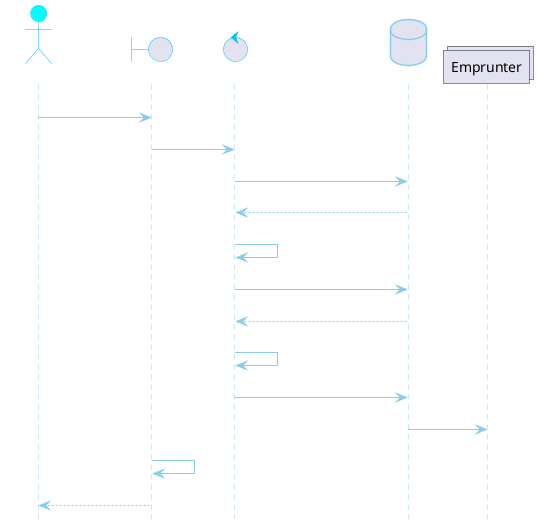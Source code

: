 @startuml
hide footbox
skinparam backgroundColor transparent
skinparam {

	ArrowColor skyblue
	ActorBorderColor DeepSkyBlue
	ActorBackgroundColor aqua
	ActorFontColor white

	BoundaryBorderColor skyblue
    BoundaryBorderColor DeepSkyBlue
    BoundaryFontColor white

    ControlBorderColor skyblue
    ControlBorderColor DeepSkyBlue
    ControlFontColor white

    DatabaseFontColor white
    DatabaseBorderColor skyblue

    AltBackgroundColor green
}

skinparam sequence {
    LifeLineBorderColor skyblue
}

actor Adherent
boundary "IHM Livre"
control Controleur
database DB
collections Emprunter

Adherent -> "IHM Livre" : <color:white> Borrow Book
"IHM Livre" -> Controleur : <color:white> Callback
Controleur -> DB : <color:white> SQL Query
DB --> Controleur : <color:white> SQL Response
Controleur -> Controleur : <color:white> Check Red List

Controleur -> DB : <color:white> SQL Query
DB --> Controleur : <color:white> SQL Response
Controleur -> Controleur : <color:white> Check Maximum Number

Controleur -> DB : <color:white> SQL Query
DB -> Emprunter : <color:white> Creation
"IHM Livre" -> "IHM Livre" : <color: white> Update

"IHM Livre" --> Adherent : <color:white> Show Window






@enduml
